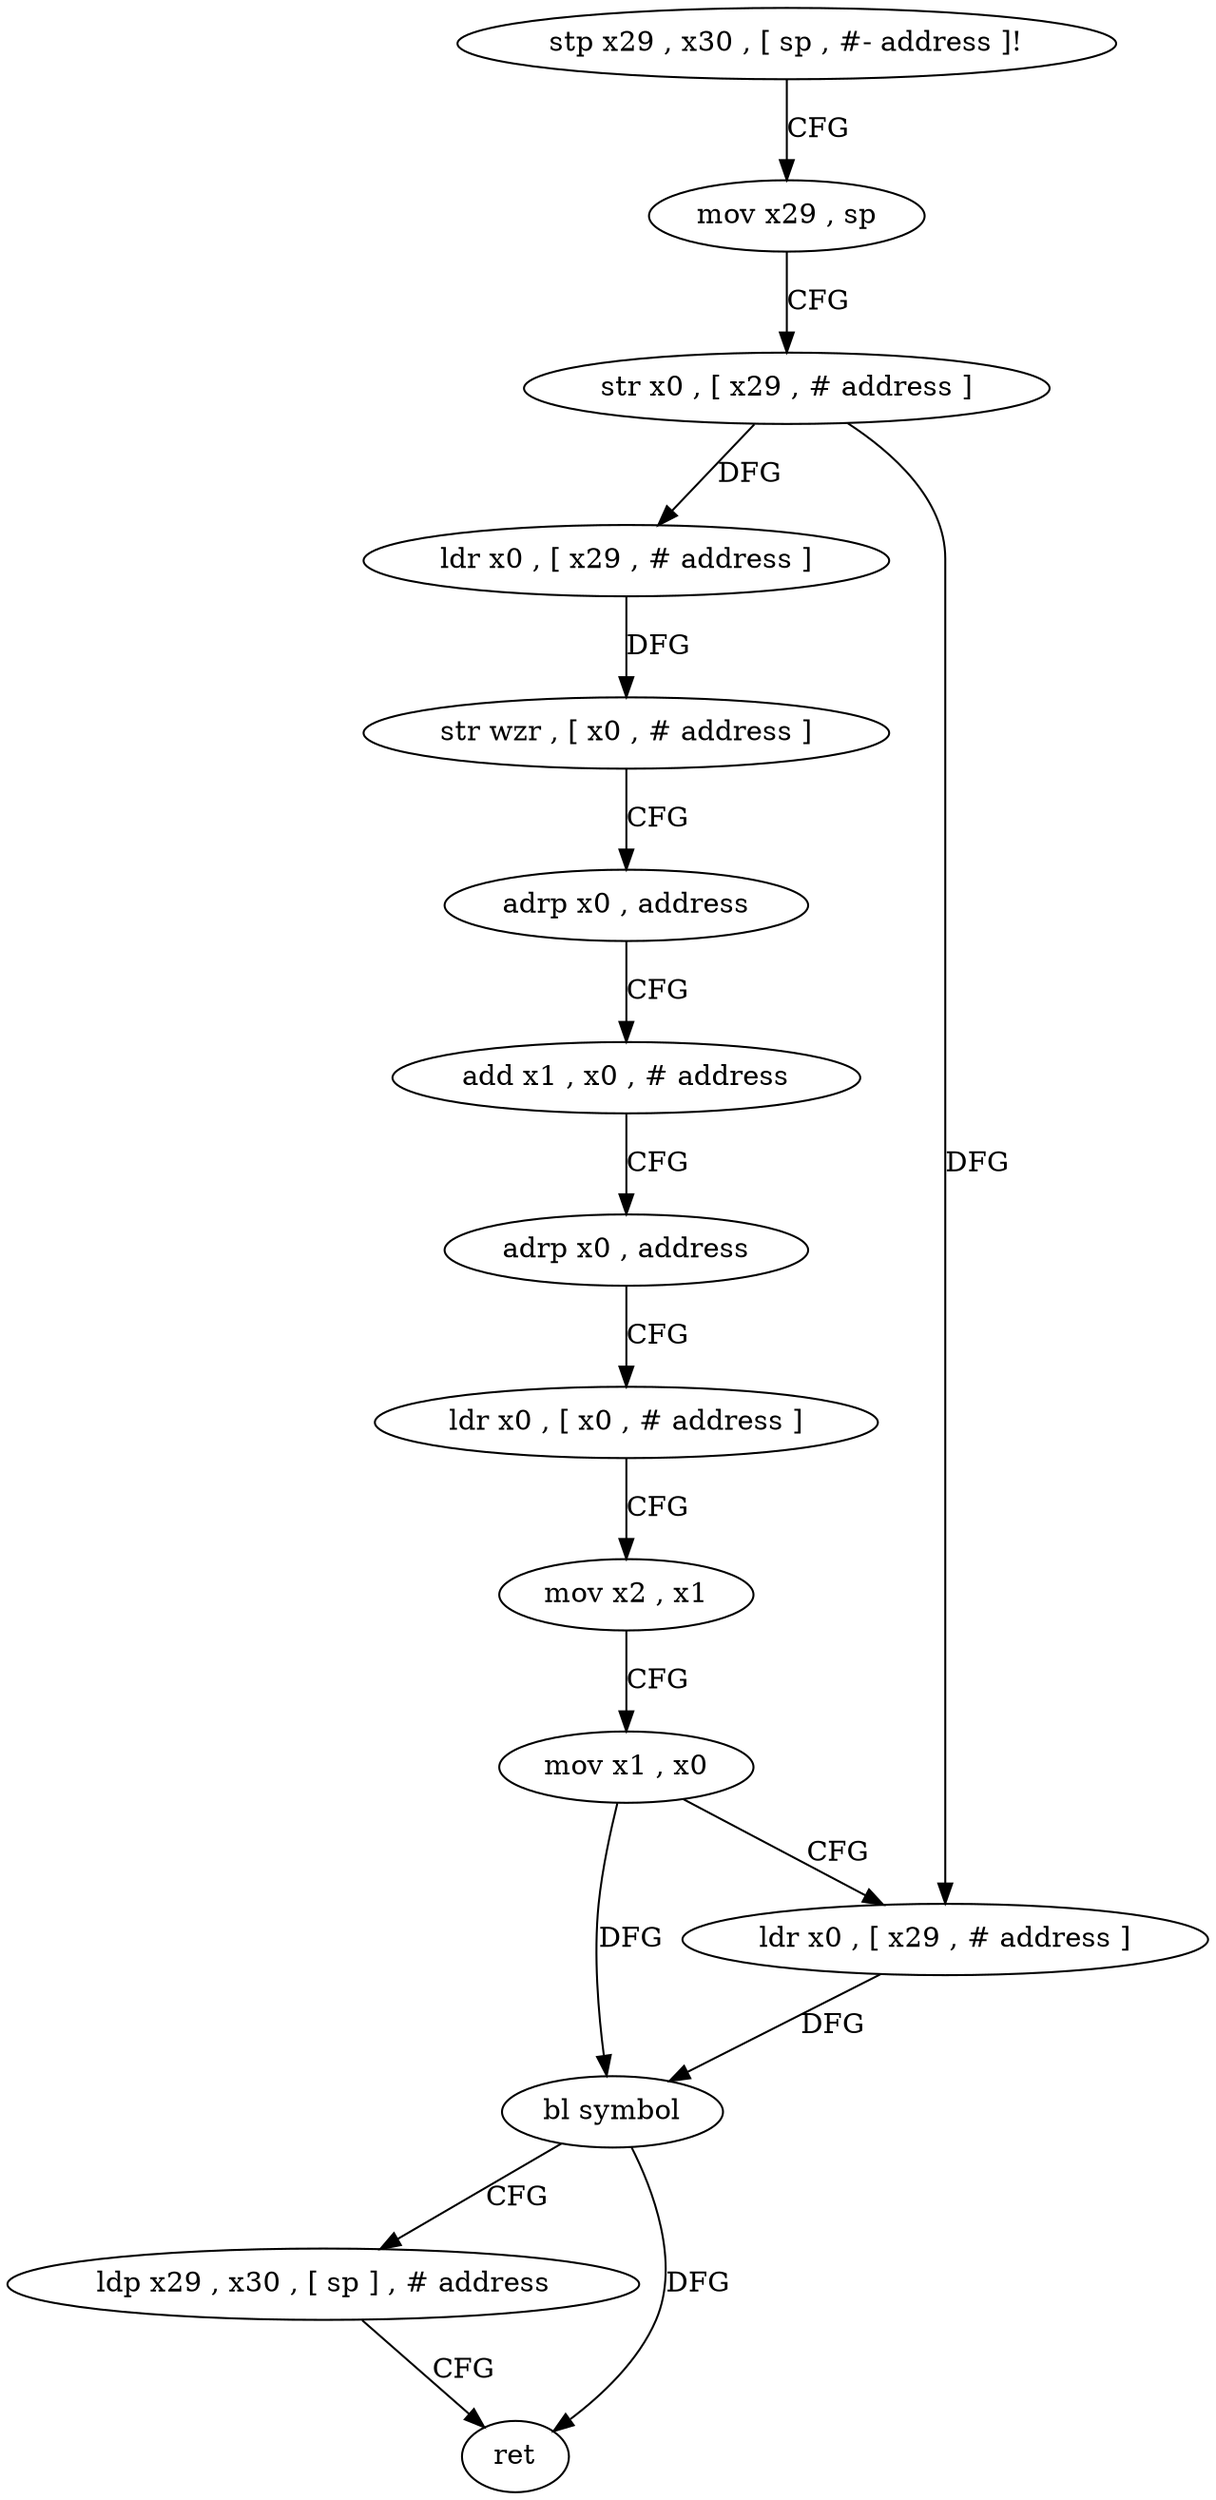 digraph "func" {
"397188" [label = "stp x29 , x30 , [ sp , #- address ]!" ]
"397192" [label = "mov x29 , sp" ]
"397196" [label = "str x0 , [ x29 , # address ]" ]
"397200" [label = "ldr x0 , [ x29 , # address ]" ]
"397204" [label = "str wzr , [ x0 , # address ]" ]
"397208" [label = "adrp x0 , address" ]
"397212" [label = "add x1 , x0 , # address" ]
"397216" [label = "adrp x0 , address" ]
"397220" [label = "ldr x0 , [ x0 , # address ]" ]
"397224" [label = "mov x2 , x1" ]
"397228" [label = "mov x1 , x0" ]
"397232" [label = "ldr x0 , [ x29 , # address ]" ]
"397236" [label = "bl symbol" ]
"397240" [label = "ldp x29 , x30 , [ sp ] , # address" ]
"397244" [label = "ret" ]
"397188" -> "397192" [ label = "CFG" ]
"397192" -> "397196" [ label = "CFG" ]
"397196" -> "397200" [ label = "DFG" ]
"397196" -> "397232" [ label = "DFG" ]
"397200" -> "397204" [ label = "DFG" ]
"397204" -> "397208" [ label = "CFG" ]
"397208" -> "397212" [ label = "CFG" ]
"397212" -> "397216" [ label = "CFG" ]
"397216" -> "397220" [ label = "CFG" ]
"397220" -> "397224" [ label = "CFG" ]
"397224" -> "397228" [ label = "CFG" ]
"397228" -> "397232" [ label = "CFG" ]
"397228" -> "397236" [ label = "DFG" ]
"397232" -> "397236" [ label = "DFG" ]
"397236" -> "397240" [ label = "CFG" ]
"397236" -> "397244" [ label = "DFG" ]
"397240" -> "397244" [ label = "CFG" ]
}
